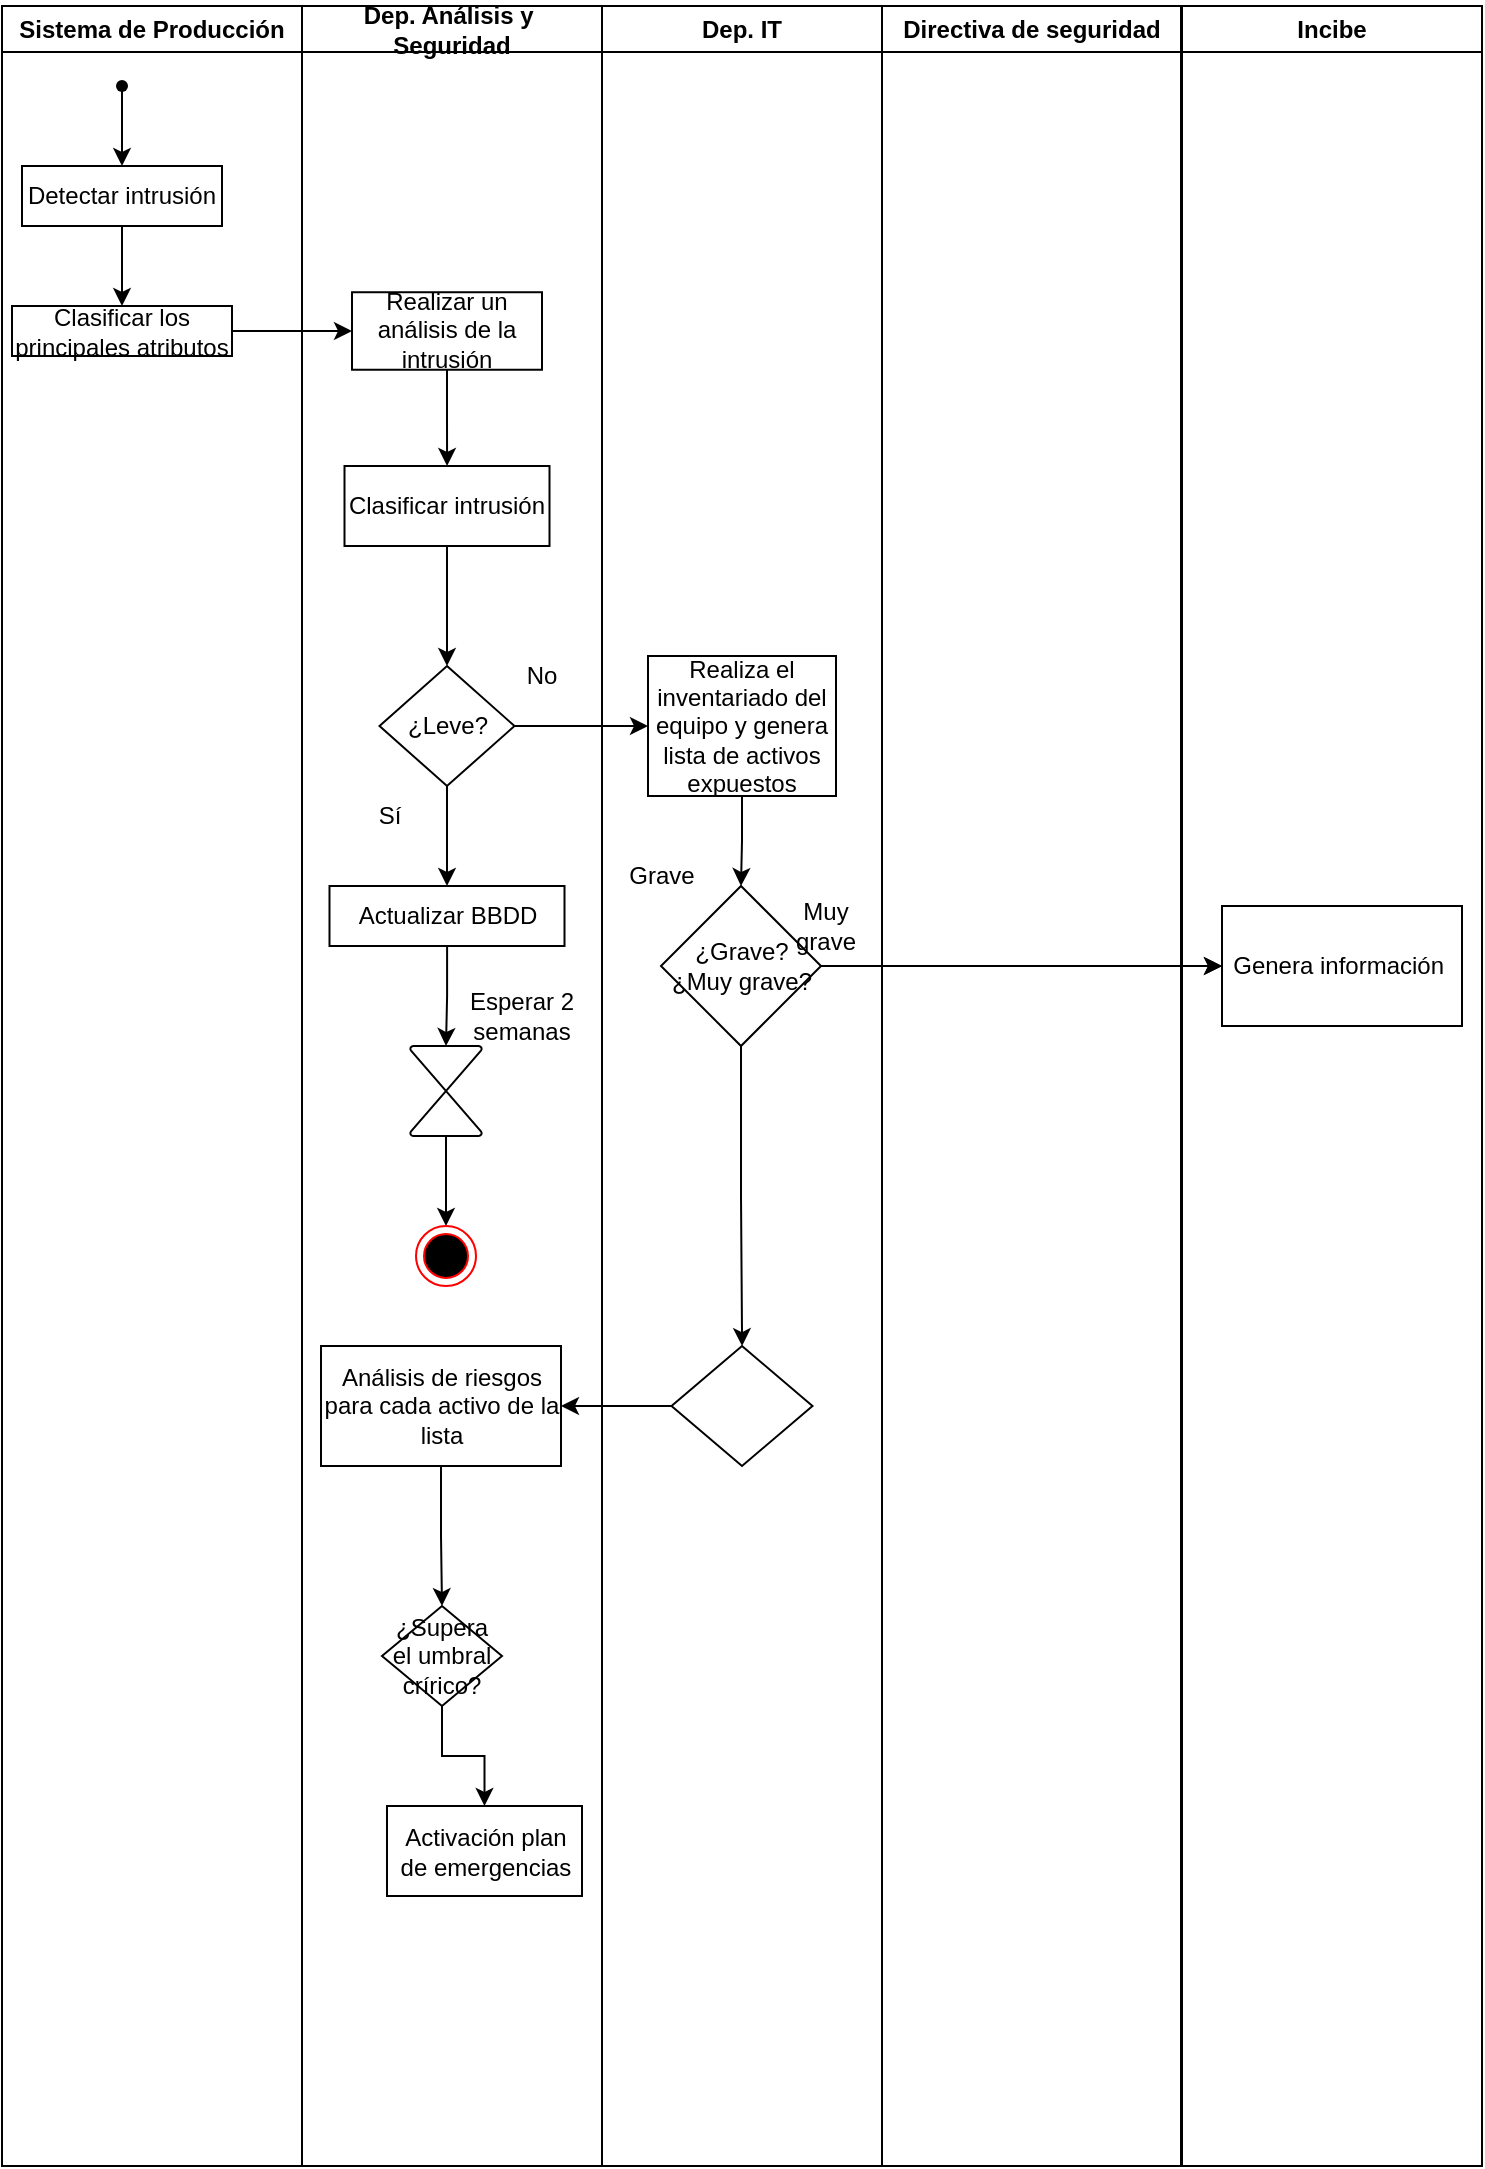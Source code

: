 <mxfile version="21.0.2" type="github">
  <diagram name="Página-1" id="OLqM8g1zS567R2F8B3zY">
    <mxGraphModel dx="802" dy="817" grid="1" gridSize="10" guides="1" tooltips="1" connect="1" arrows="1" fold="1" page="1" pageScale="1" pageWidth="827" pageHeight="1169" math="0" shadow="0">
      <root>
        <mxCell id="0" />
        <mxCell id="1" parent="0" />
        <mxCell id="qf9N6m93d-RgQ3LeR_Vi-5" value="Dep. Análisis y&amp;nbsp; Seguridad" style="swimlane;whiteSpace=wrap;html=1;" parent="1" vertex="1">
          <mxGeometry x="170" y="20" width="150" height="1080" as="geometry" />
        </mxCell>
        <mxCell id="qf9N6m93d-RgQ3LeR_Vi-19" value="" style="edgeStyle=orthogonalEdgeStyle;rounded=0;orthogonalLoop=1;jettySize=auto;html=1;" parent="qf9N6m93d-RgQ3LeR_Vi-5" source="qf9N6m93d-RgQ3LeR_Vi-16" target="qf9N6m93d-RgQ3LeR_Vi-18" edge="1">
          <mxGeometry relative="1" as="geometry" />
        </mxCell>
        <mxCell id="qf9N6m93d-RgQ3LeR_Vi-16" value="Realizar un análisis de la intrusión" style="whiteSpace=wrap;html=1;fillColor=none;sketch=0;fillStyle=solid;" parent="qf9N6m93d-RgQ3LeR_Vi-5" vertex="1">
          <mxGeometry x="25" y="143.12" width="95" height="38.75" as="geometry" />
        </mxCell>
        <mxCell id="qf9N6m93d-RgQ3LeR_Vi-21" value="" style="edgeStyle=orthogonalEdgeStyle;rounded=0;orthogonalLoop=1;jettySize=auto;html=1;" parent="qf9N6m93d-RgQ3LeR_Vi-5" source="qf9N6m93d-RgQ3LeR_Vi-18" target="qf9N6m93d-RgQ3LeR_Vi-20" edge="1">
          <mxGeometry relative="1" as="geometry" />
        </mxCell>
        <mxCell id="qf9N6m93d-RgQ3LeR_Vi-18" value="Clasificar intrusión" style="whiteSpace=wrap;html=1;fillColor=none;sketch=0;fillStyle=solid;" parent="qf9N6m93d-RgQ3LeR_Vi-5" vertex="1">
          <mxGeometry x="21.25" y="230" width="102.5" height="40" as="geometry" />
        </mxCell>
        <mxCell id="qf9N6m93d-RgQ3LeR_Vi-23" value="" style="edgeStyle=orthogonalEdgeStyle;rounded=0;orthogonalLoop=1;jettySize=auto;html=1;" parent="qf9N6m93d-RgQ3LeR_Vi-5" source="qf9N6m93d-RgQ3LeR_Vi-20" target="qf9N6m93d-RgQ3LeR_Vi-22" edge="1">
          <mxGeometry relative="1" as="geometry" />
        </mxCell>
        <mxCell id="qf9N6m93d-RgQ3LeR_Vi-20" value="" style="rhombus;whiteSpace=wrap;html=1;fillColor=none;sketch=0;fillStyle=solid;" parent="qf9N6m93d-RgQ3LeR_Vi-5" vertex="1">
          <mxGeometry x="38.75" y="330" width="67.5" height="60" as="geometry" />
        </mxCell>
        <mxCell id="P6YCqenQnONLHxGpqrmW-2" value="" style="edgeStyle=orthogonalEdgeStyle;rounded=0;orthogonalLoop=1;jettySize=auto;html=1;" edge="1" parent="qf9N6m93d-RgQ3LeR_Vi-5" source="qf9N6m93d-RgQ3LeR_Vi-22" target="P6YCqenQnONLHxGpqrmW-1">
          <mxGeometry relative="1" as="geometry" />
        </mxCell>
        <mxCell id="qf9N6m93d-RgQ3LeR_Vi-22" value="Actualizar BBDD" style="whiteSpace=wrap;html=1;fillColor=none;sketch=0;fillStyle=solid;" parent="qf9N6m93d-RgQ3LeR_Vi-5" vertex="1">
          <mxGeometry x="13.75" y="440" width="117.5" height="30" as="geometry" />
        </mxCell>
        <mxCell id="qf9N6m93d-RgQ3LeR_Vi-26" value="¿Leve?" style="text;strokeColor=none;align=center;fillColor=none;html=1;verticalAlign=middle;whiteSpace=wrap;rounded=0;" parent="qf9N6m93d-RgQ3LeR_Vi-5" vertex="1">
          <mxGeometry x="42.5" y="345" width="60" height="30" as="geometry" />
        </mxCell>
        <mxCell id="qf9N6m93d-RgQ3LeR_Vi-27" value="Sí" style="text;strokeColor=none;align=center;fillColor=none;html=1;verticalAlign=middle;whiteSpace=wrap;rounded=0;" parent="qf9N6m93d-RgQ3LeR_Vi-5" vertex="1">
          <mxGeometry x="13.75" y="390" width="60" height="30" as="geometry" />
        </mxCell>
        <mxCell id="qf9N6m93d-RgQ3LeR_Vi-28" value="No" style="text;strokeColor=none;align=center;fillColor=none;html=1;verticalAlign=middle;whiteSpace=wrap;rounded=0;" parent="qf9N6m93d-RgQ3LeR_Vi-5" vertex="1">
          <mxGeometry x="90" y="320" width="60" height="30" as="geometry" />
        </mxCell>
        <mxCell id="P6YCqenQnONLHxGpqrmW-5" value="" style="edgeStyle=orthogonalEdgeStyle;rounded=0;orthogonalLoop=1;jettySize=auto;html=1;" edge="1" parent="qf9N6m93d-RgQ3LeR_Vi-5" source="P6YCqenQnONLHxGpqrmW-1" target="P6YCqenQnONLHxGpqrmW-4">
          <mxGeometry relative="1" as="geometry" />
        </mxCell>
        <mxCell id="P6YCqenQnONLHxGpqrmW-1" value="" style="verticalLabelPosition=bottom;verticalAlign=top;html=1;shape=mxgraph.flowchart.collate;" vertex="1" parent="qf9N6m93d-RgQ3LeR_Vi-5">
          <mxGeometry x="54" y="520" width="36" height="45" as="geometry" />
        </mxCell>
        <mxCell id="P6YCqenQnONLHxGpqrmW-3" value="Esperar 2 semanas" style="text;strokeColor=none;align=center;fillColor=none;html=1;verticalAlign=middle;whiteSpace=wrap;rounded=0;" vertex="1" parent="qf9N6m93d-RgQ3LeR_Vi-5">
          <mxGeometry x="80" y="490" width="60" height="30" as="geometry" />
        </mxCell>
        <mxCell id="P6YCqenQnONLHxGpqrmW-4" value="" style="ellipse;html=1;shape=endState;fillColor=#000000;strokeColor=#ff0000;" vertex="1" parent="qf9N6m93d-RgQ3LeR_Vi-5">
          <mxGeometry x="57" y="610" width="30" height="30" as="geometry" />
        </mxCell>
        <mxCell id="P6YCqenQnONLHxGpqrmW-15" value="" style="edgeStyle=orthogonalEdgeStyle;rounded=0;orthogonalLoop=1;jettySize=auto;html=1;" edge="1" parent="qf9N6m93d-RgQ3LeR_Vi-5" source="P6YCqenQnONLHxGpqrmW-11" target="P6YCqenQnONLHxGpqrmW-14">
          <mxGeometry relative="1" as="geometry" />
        </mxCell>
        <mxCell id="P6YCqenQnONLHxGpqrmW-11" value="Análisis de riesgos para cada activo de la lista" style="whiteSpace=wrap;html=1;fillColor=none;sketch=0;fillStyle=solid;" vertex="1" parent="qf9N6m93d-RgQ3LeR_Vi-5">
          <mxGeometry x="9.5" y="670" width="120" height="60" as="geometry" />
        </mxCell>
        <mxCell id="P6YCqenQnONLHxGpqrmW-17" value="" style="edgeStyle=orthogonalEdgeStyle;rounded=0;orthogonalLoop=1;jettySize=auto;html=1;" edge="1" parent="qf9N6m93d-RgQ3LeR_Vi-5" source="P6YCqenQnONLHxGpqrmW-14" target="P6YCqenQnONLHxGpqrmW-16">
          <mxGeometry relative="1" as="geometry" />
        </mxCell>
        <mxCell id="P6YCqenQnONLHxGpqrmW-14" value="¿Supera el umbral crírico?" style="rhombus;whiteSpace=wrap;html=1;fillColor=none;sketch=0;fillStyle=solid;" vertex="1" parent="qf9N6m93d-RgQ3LeR_Vi-5">
          <mxGeometry x="40" y="800" width="60" height="50" as="geometry" />
        </mxCell>
        <mxCell id="P6YCqenQnONLHxGpqrmW-16" value="Activación plan de emergencias" style="whiteSpace=wrap;html=1;fillColor=none;sketch=0;fillStyle=solid;" vertex="1" parent="qf9N6m93d-RgQ3LeR_Vi-5">
          <mxGeometry x="42.5" y="900" width="97.5" height="45" as="geometry" />
        </mxCell>
        <mxCell id="qf9N6m93d-RgQ3LeR_Vi-7" value="Directiva de seguridad" style="swimlane;whiteSpace=wrap;html=1;" parent="1" vertex="1">
          <mxGeometry x="460" y="20" width="149.5" height="1080" as="geometry" />
        </mxCell>
        <mxCell id="qf9N6m93d-RgQ3LeR_Vi-8" value="Incibe" style="swimlane;whiteSpace=wrap;html=1;" parent="1" vertex="1">
          <mxGeometry x="610" y="20" width="150" height="1080" as="geometry" />
        </mxCell>
        <mxCell id="qf9N6m93d-RgQ3LeR_Vi-33" value="Genera información&amp;nbsp;" style="whiteSpace=wrap;html=1;fillColor=none;sketch=0;fillStyle=solid;" parent="qf9N6m93d-RgQ3LeR_Vi-8" vertex="1">
          <mxGeometry x="20" y="450" width="120" height="60" as="geometry" />
        </mxCell>
        <mxCell id="qf9N6m93d-RgQ3LeR_Vi-9" value="Sistema de Producción" style="swimlane;whiteSpace=wrap;html=1;" parent="1" vertex="1">
          <mxGeometry x="20" y="20" width="150" height="1080" as="geometry" />
        </mxCell>
        <mxCell id="qf9N6m93d-RgQ3LeR_Vi-13" value="" style="edgeStyle=orthogonalEdgeStyle;rounded=0;orthogonalLoop=1;jettySize=auto;html=1;" parent="qf9N6m93d-RgQ3LeR_Vi-9" source="qf9N6m93d-RgQ3LeR_Vi-11" target="qf9N6m93d-RgQ3LeR_Vi-12" edge="1">
          <mxGeometry relative="1" as="geometry" />
        </mxCell>
        <mxCell id="qf9N6m93d-RgQ3LeR_Vi-11" value="" style="shape=waypoint;sketch=0;fillStyle=solid;size=6;pointerEvents=1;points=[];fillColor=none;resizable=0;rotatable=0;perimeter=centerPerimeter;snapToPoint=1;" parent="qf9N6m93d-RgQ3LeR_Vi-9" vertex="1">
          <mxGeometry x="50" y="30" width="20" height="20" as="geometry" />
        </mxCell>
        <mxCell id="qf9N6m93d-RgQ3LeR_Vi-15" value="" style="edgeStyle=orthogonalEdgeStyle;rounded=0;orthogonalLoop=1;jettySize=auto;html=1;" parent="qf9N6m93d-RgQ3LeR_Vi-9" source="qf9N6m93d-RgQ3LeR_Vi-12" target="qf9N6m93d-RgQ3LeR_Vi-14" edge="1">
          <mxGeometry relative="1" as="geometry" />
        </mxCell>
        <mxCell id="qf9N6m93d-RgQ3LeR_Vi-12" value="Detectar intrusión" style="whiteSpace=wrap;html=1;fillColor=none;sketch=0;fillStyle=solid;" parent="qf9N6m93d-RgQ3LeR_Vi-9" vertex="1">
          <mxGeometry x="10" y="80" width="100" height="30" as="geometry" />
        </mxCell>
        <mxCell id="qf9N6m93d-RgQ3LeR_Vi-14" value="Clasificar los principales atributos" style="whiteSpace=wrap;html=1;fillColor=none;sketch=0;fillStyle=solid;" parent="qf9N6m93d-RgQ3LeR_Vi-9" vertex="1">
          <mxGeometry x="5" y="150" width="110" height="25" as="geometry" />
        </mxCell>
        <mxCell id="qf9N6m93d-RgQ3LeR_Vi-17" value="" style="edgeStyle=orthogonalEdgeStyle;rounded=0;orthogonalLoop=1;jettySize=auto;html=1;" parent="1" source="qf9N6m93d-RgQ3LeR_Vi-14" target="qf9N6m93d-RgQ3LeR_Vi-16" edge="1">
          <mxGeometry relative="1" as="geometry" />
        </mxCell>
        <mxCell id="qf9N6m93d-RgQ3LeR_Vi-6" value="Dep. IT" style="swimlane;whiteSpace=wrap;html=1;startSize=23;" parent="1" vertex="1">
          <mxGeometry x="320" y="20" width="140" height="1080" as="geometry" />
        </mxCell>
        <mxCell id="qf9N6m93d-RgQ3LeR_Vi-30" value="" style="edgeStyle=orthogonalEdgeStyle;rounded=0;orthogonalLoop=1;jettySize=auto;html=1;entryX=0.5;entryY=0;entryDx=0;entryDy=0;" parent="qf9N6m93d-RgQ3LeR_Vi-6" source="qf9N6m93d-RgQ3LeR_Vi-24" target="qf9N6m93d-RgQ3LeR_Vi-31" edge="1">
          <mxGeometry relative="1" as="geometry">
            <mxPoint x="69.5" y="450" as="targetPoint" />
          </mxGeometry>
        </mxCell>
        <mxCell id="qf9N6m93d-RgQ3LeR_Vi-24" value="Realiza el inventariado del equipo y genera lista de activos expuestos" style="whiteSpace=wrap;html=1;fillColor=none;sketch=0;fillStyle=solid;" parent="qf9N6m93d-RgQ3LeR_Vi-6" vertex="1">
          <mxGeometry x="23" y="325" width="94" height="70" as="geometry" />
        </mxCell>
        <mxCell id="P6YCqenQnONLHxGpqrmW-8" value="" style="edgeStyle=orthogonalEdgeStyle;rounded=0;orthogonalLoop=1;jettySize=auto;html=1;" edge="1" parent="qf9N6m93d-RgQ3LeR_Vi-6" source="qf9N6m93d-RgQ3LeR_Vi-31" target="P6YCqenQnONLHxGpqrmW-7">
          <mxGeometry relative="1" as="geometry" />
        </mxCell>
        <mxCell id="qf9N6m93d-RgQ3LeR_Vi-31" value="¿Grave?&lt;br&gt;¿Muy grave?" style="rhombus;whiteSpace=wrap;html=1;fillColor=none;sketch=0;fillStyle=solid;" parent="qf9N6m93d-RgQ3LeR_Vi-6" vertex="1">
          <mxGeometry x="29.5" y="440" width="80" height="80" as="geometry" />
        </mxCell>
        <mxCell id="qf9N6m93d-RgQ3LeR_Vi-37" value="Grave" style="text;strokeColor=none;align=center;fillColor=none;html=1;verticalAlign=middle;whiteSpace=wrap;rounded=0;" parent="qf9N6m93d-RgQ3LeR_Vi-6" vertex="1">
          <mxGeometry y="420" width="60" height="30" as="geometry" />
        </mxCell>
        <mxCell id="qf9N6m93d-RgQ3LeR_Vi-38" value="Muy grave" style="text;strokeColor=none;align=center;fillColor=none;html=1;verticalAlign=middle;whiteSpace=wrap;rounded=0;" parent="qf9N6m93d-RgQ3LeR_Vi-6" vertex="1">
          <mxGeometry x="94" y="450" width="36" height="20" as="geometry" />
        </mxCell>
        <mxCell id="P6YCqenQnONLHxGpqrmW-7" value="" style="rhombus;whiteSpace=wrap;html=1;fillColor=none;sketch=0;fillStyle=solid;" vertex="1" parent="qf9N6m93d-RgQ3LeR_Vi-6">
          <mxGeometry x="34.75" y="670" width="70.5" height="60" as="geometry" />
        </mxCell>
        <mxCell id="qf9N6m93d-RgQ3LeR_Vi-25" value="" style="edgeStyle=orthogonalEdgeStyle;rounded=0;orthogonalLoop=1;jettySize=auto;html=1;" parent="1" source="qf9N6m93d-RgQ3LeR_Vi-20" target="qf9N6m93d-RgQ3LeR_Vi-24" edge="1">
          <mxGeometry relative="1" as="geometry" />
        </mxCell>
        <mxCell id="qf9N6m93d-RgQ3LeR_Vi-34" value="" style="edgeStyle=orthogonalEdgeStyle;rounded=0;orthogonalLoop=1;jettySize=auto;html=1;" parent="1" source="qf9N6m93d-RgQ3LeR_Vi-31" target="qf9N6m93d-RgQ3LeR_Vi-33" edge="1">
          <mxGeometry relative="1" as="geometry" />
        </mxCell>
        <mxCell id="fDK0BzUkPO_lQ39MmMM3-2" value="" style="edgeStyle=orthogonalEdgeStyle;rounded=0;orthogonalLoop=1;jettySize=auto;html=1;" parent="1" source="qf9N6m93d-RgQ3LeR_Vi-31" target="qf9N6m93d-RgQ3LeR_Vi-33" edge="1">
          <mxGeometry relative="1" as="geometry" />
        </mxCell>
        <mxCell id="P6YCqenQnONLHxGpqrmW-12" value="" style="edgeStyle=orthogonalEdgeStyle;rounded=0;orthogonalLoop=1;jettySize=auto;html=1;" edge="1" parent="1" source="P6YCqenQnONLHxGpqrmW-7" target="P6YCqenQnONLHxGpqrmW-11">
          <mxGeometry relative="1" as="geometry" />
        </mxCell>
      </root>
    </mxGraphModel>
  </diagram>
</mxfile>
